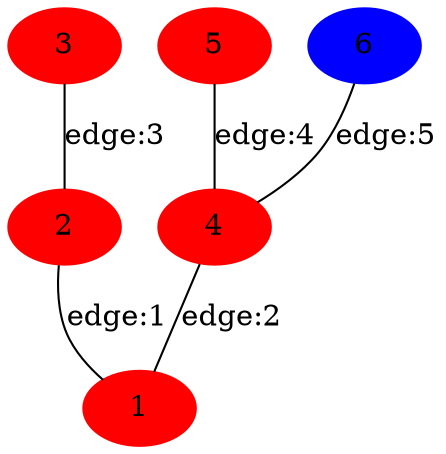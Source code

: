 graph g {
	graph [bb="0,0,198,213.6"];
	node [label="\N"];
	1	[color=red,
		height=0.5,
		pos="63,18",
		style=filled,
		width=0.75];
	2	[color=red,
		height=0.5,
		pos="27,106.8",
		style=filled,
		width=0.75];
	2 -- 1	[label="edge:1",
		lp="55.66,62.4",
		pos="28.244,88.418 29.466,78.073 31.888,64.885 36.68,54 39.866,46.764 44.808,39.63 49.552,33.711"];
	3	[color=red,
		height=0.5,
		pos="27,195.6",
		style=filled,
		width=0.75];
	3 -- 2	[label="edge:3",
		lp="45.66,151.2",
		pos="27,177.45 27,162.23 27,140.12 27,124.91"];
	4	[color=red,
		height=0.5,
		pos="99,106.8",
		style=filled,
		width=0.75];
	4 -- 1	[label="edge:2",
		lp="102.66,62.4",
		pos="92.059,89.064 85.684,73.694 76.288,51.039 69.92,35.685"];
	5	[color=red,
		height=0.5,
		pos="99,195.6",
		style=filled,
		width=0.75];
	5 -- 4	[label="edge:4",
		lp="117.66,151.2",
		pos="99,177.45 99,162.23 99,140.12 99,124.91"];
	6	[color=blue,
		height=0.5,
		pos="171,195.6",
		style=filled,
		width=0.75];
	6 -- 4	[label="edge:5",
		lp="169.66,151.2",
		pos="163.02,178.3 157.38,167.62 149.2,153.69 140,142.8 133.11,134.65 124.23,126.82 116.49,120.64"];
}
